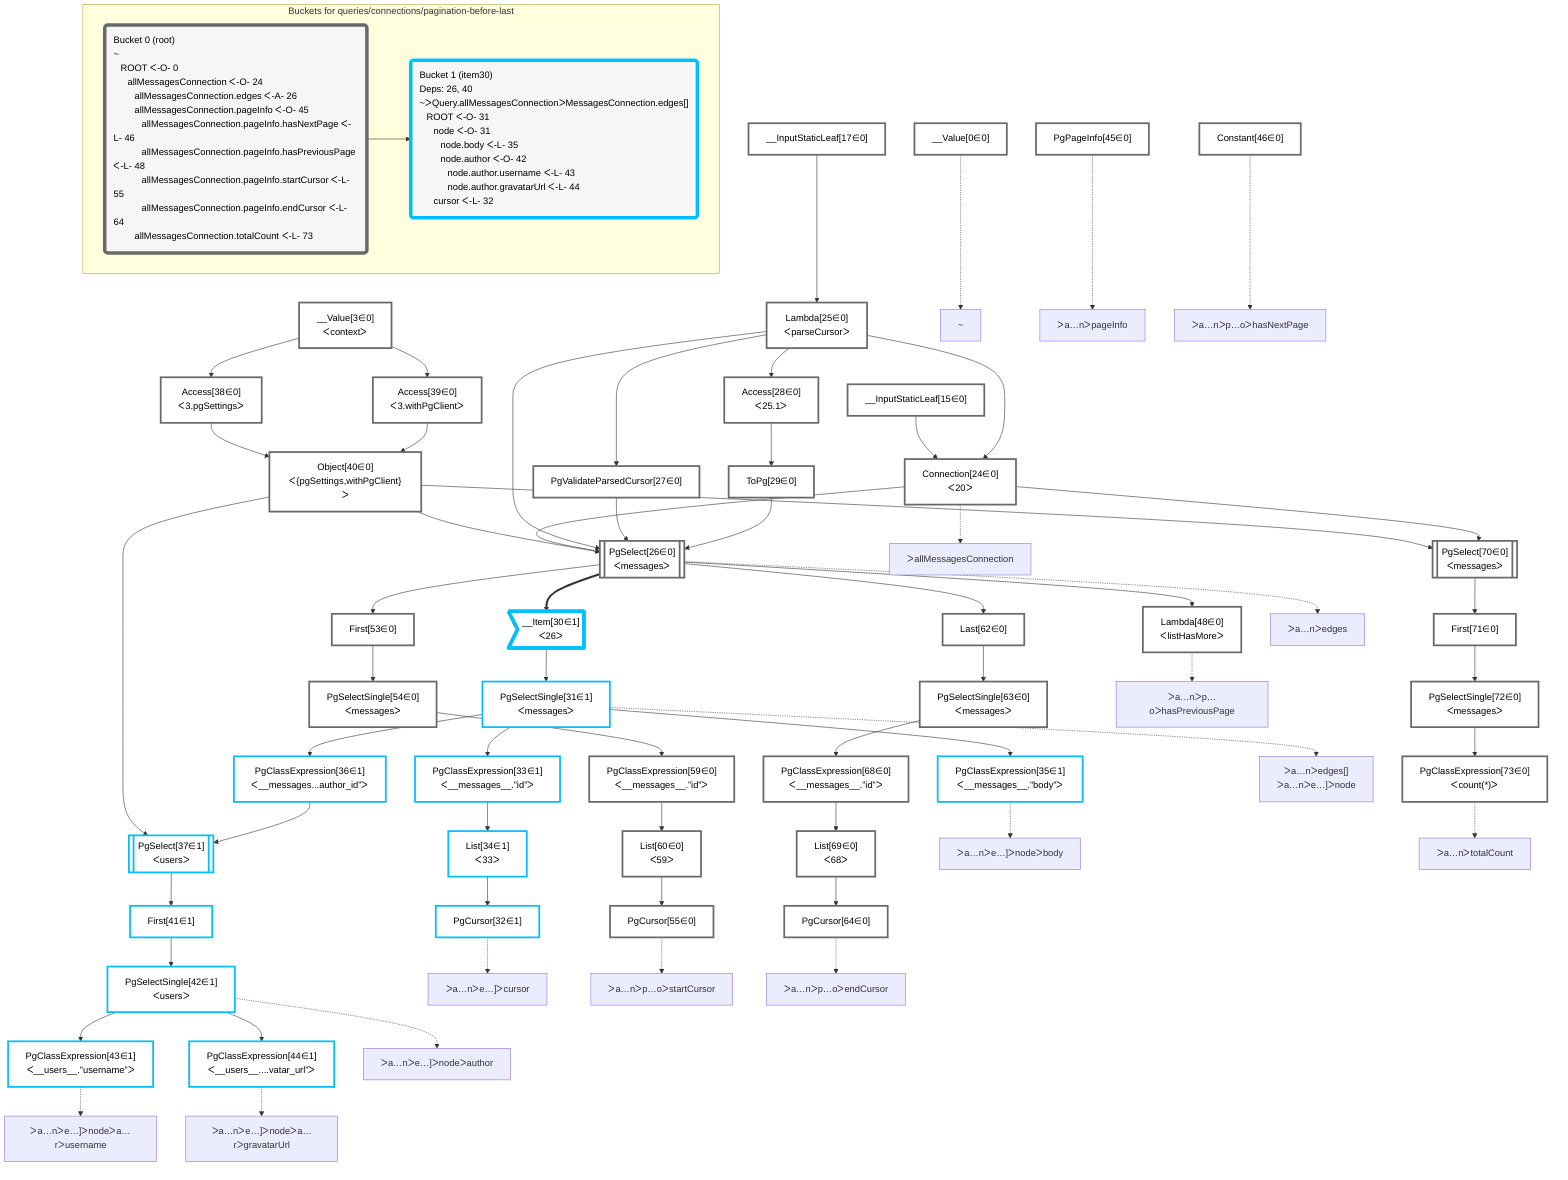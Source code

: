 graph TD
    classDef path fill:#eee,stroke:#000,color:#000
    classDef plan fill:#fff,stroke-width:3px,color:#000
    classDef itemplan fill:#fff,stroke-width:6px,color:#000
    classDef sideeffectplan fill:#f00,stroke-width:6px,color:#000
    classDef bucket fill:#f6f6f6,color:#000,stroke-width:6px,text-align:left


    %% define plans
    __Value0["__Value[0∈0]"]:::plan
    __Value3["__Value[3∈0]<br />ᐸcontextᐳ"]:::plan
    __InputStaticLeaf15["__InputStaticLeaf[15∈0]"]:::plan
    __InputStaticLeaf17["__InputStaticLeaf[17∈0]"]:::plan
    Access38["Access[38∈0]<br />ᐸ3.pgSettingsᐳ"]:::plan
    Access39["Access[39∈0]<br />ᐸ3.withPgClientᐳ"]:::plan
    Object40["Object[40∈0]<br />ᐸ{pgSettings,withPgClient}ᐳ"]:::plan
    Lambda25["Lambda[25∈0]<br />ᐸparseCursorᐳ"]:::plan
    Connection24["Connection[24∈0]<br />ᐸ20ᐳ"]:::plan
    PgValidateParsedCursor27["PgValidateParsedCursor[27∈0]"]:::plan
    Access28["Access[28∈0]<br />ᐸ25.1ᐳ"]:::plan
    ToPg29["ToPg[29∈0]"]:::plan
    PgSelect26[["PgSelect[26∈0]<br />ᐸmessagesᐳ"]]:::plan
    __Item30>"__Item[30∈1]<br />ᐸ26ᐳ"]:::itemplan
    PgSelectSingle31["PgSelectSingle[31∈1]<br />ᐸmessagesᐳ"]:::plan
    PgClassExpression33["PgClassExpression[33∈1]<br />ᐸ__messages__.”id”ᐳ"]:::plan
    List34["List[34∈1]<br />ᐸ33ᐳ"]:::plan
    PgCursor32["PgCursor[32∈1]"]:::plan
    PgClassExpression35["PgClassExpression[35∈1]<br />ᐸ__messages__.”body”ᐳ"]:::plan
    PgClassExpression36["PgClassExpression[36∈1]<br />ᐸ__messages...author_id”ᐳ"]:::plan
    PgSelect37[["PgSelect[37∈1]<br />ᐸusersᐳ"]]:::plan
    First41["First[41∈1]"]:::plan
    PgSelectSingle42["PgSelectSingle[42∈1]<br />ᐸusersᐳ"]:::plan
    PgClassExpression43["PgClassExpression[43∈1]<br />ᐸ__users__.”username”ᐳ"]:::plan
    PgClassExpression44["PgClassExpression[44∈1]<br />ᐸ__users__....vatar_url”ᐳ"]:::plan
    PgPageInfo45["PgPageInfo[45∈0]"]:::plan
    Constant46["Constant[46∈0]"]:::plan
    Lambda48["Lambda[48∈0]<br />ᐸlistHasMoreᐳ"]:::plan
    First53["First[53∈0]"]:::plan
    PgSelectSingle54["PgSelectSingle[54∈0]<br />ᐸmessagesᐳ"]:::plan
    PgClassExpression59["PgClassExpression[59∈0]<br />ᐸ__messages__.”id”ᐳ"]:::plan
    List60["List[60∈0]<br />ᐸ59ᐳ"]:::plan
    PgCursor55["PgCursor[55∈0]"]:::plan
    Last62["Last[62∈0]"]:::plan
    PgSelectSingle63["PgSelectSingle[63∈0]<br />ᐸmessagesᐳ"]:::plan
    PgClassExpression68["PgClassExpression[68∈0]<br />ᐸ__messages__.”id”ᐳ"]:::plan
    List69["List[69∈0]<br />ᐸ68ᐳ"]:::plan
    PgCursor64["PgCursor[64∈0]"]:::plan
    PgSelect70[["PgSelect[70∈0]<br />ᐸmessagesᐳ"]]:::plan
    First71["First[71∈0]"]:::plan
    PgSelectSingle72["PgSelectSingle[72∈0]<br />ᐸmessagesᐳ"]:::plan
    PgClassExpression73["PgClassExpression[73∈0]<br />ᐸcount(*)ᐳ"]:::plan

    %% plan dependencies
    __Value3 --> Access38
    __Value3 --> Access39
    Access38 & Access39 --> Object40
    __InputStaticLeaf17 --> Lambda25
    __InputStaticLeaf15 & Lambda25 --> Connection24
    Lambda25 --> PgValidateParsedCursor27
    Lambda25 --> Access28
    Access28 --> ToPg29
    Object40 & Connection24 & Lambda25 & PgValidateParsedCursor27 & ToPg29 --> PgSelect26
    PgSelect26 ==> __Item30
    __Item30 --> PgSelectSingle31
    PgSelectSingle31 --> PgClassExpression33
    PgClassExpression33 --> List34
    List34 --> PgCursor32
    PgSelectSingle31 --> PgClassExpression35
    PgSelectSingle31 --> PgClassExpression36
    Object40 & PgClassExpression36 --> PgSelect37
    PgSelect37 --> First41
    First41 --> PgSelectSingle42
    PgSelectSingle42 --> PgClassExpression43
    PgSelectSingle42 --> PgClassExpression44
    PgSelect26 --> Lambda48
    PgSelect26 --> First53
    First53 --> PgSelectSingle54
    PgSelectSingle54 --> PgClassExpression59
    PgClassExpression59 --> List60
    List60 --> PgCursor55
    PgSelect26 --> Last62
    Last62 --> PgSelectSingle63
    PgSelectSingle63 --> PgClassExpression68
    PgClassExpression68 --> List69
    List69 --> PgCursor64
    Object40 & Connection24 --> PgSelect70
    PgSelect70 --> First71
    First71 --> PgSelectSingle72
    PgSelectSingle72 --> PgClassExpression73

    %% plan-to-path relationships
    P0["~"]
    __Value0 -.-> P0
    P24["ᐳallMessagesConnection"]
    Connection24 -.-> P24
    P26["ᐳa…nᐳedges"]
    PgSelect26 -.-> P26
    P31["ᐳa…nᐳedges[]<br />ᐳa…nᐳe…]ᐳnode"]
    PgSelectSingle31 -.-> P31
    P32["ᐳa…nᐳe…]ᐳcursor"]
    PgCursor32 -.-> P32
    P35["ᐳa…nᐳe…]ᐳnodeᐳbody"]
    PgClassExpression35 -.-> P35
    P42["ᐳa…nᐳe…]ᐳnodeᐳauthor"]
    PgSelectSingle42 -.-> P42
    P43["ᐳa…nᐳe…]ᐳnodeᐳa…rᐳusername"]
    PgClassExpression43 -.-> P43
    P44["ᐳa…nᐳe…]ᐳnodeᐳa…rᐳgravatarUrl"]
    PgClassExpression44 -.-> P44
    P45["ᐳa…nᐳpageInfo"]
    PgPageInfo45 -.-> P45
    P46["ᐳa…nᐳp…oᐳhasNextPage"]
    Constant46 -.-> P46
    P48["ᐳa…nᐳp…oᐳhasPreviousPage"]
    Lambda48 -.-> P48
    P55["ᐳa…nᐳp…oᐳstartCursor"]
    PgCursor55 -.-> P55
    P64["ᐳa…nᐳp…oᐳendCursor"]
    PgCursor64 -.-> P64
    P73["ᐳa…nᐳtotalCount"]
    PgClassExpression73 -.-> P73

    subgraph "Buckets for queries/connections/pagination-before-last"
    Bucket0("Bucket 0 (root)<br />~<br />⠀ROOT ᐸ-O- 0<br />⠀⠀allMessagesConnection ᐸ-O- 24<br />⠀⠀⠀allMessagesConnection.edges ᐸ-A- 26<br />⠀⠀⠀allMessagesConnection.pageInfo ᐸ-O- 45<br />⠀⠀⠀⠀allMessagesConnection.pageInfo.hasNextPage ᐸ-L- 46<br />⠀⠀⠀⠀allMessagesConnection.pageInfo.hasPreviousPage ᐸ-L- 48<br />⠀⠀⠀⠀allMessagesConnection.pageInfo.startCursor ᐸ-L- 55<br />⠀⠀⠀⠀allMessagesConnection.pageInfo.endCursor ᐸ-L- 64<br />⠀⠀⠀allMessagesConnection.totalCount ᐸ-L- 73"):::bucket
    classDef bucket0 stroke:#696969
    class Bucket0,__Value0,__Value3,__InputStaticLeaf15,__InputStaticLeaf17,Connection24,Lambda25,PgSelect26,PgValidateParsedCursor27,Access28,ToPg29,Access38,Access39,Object40,PgPageInfo45,Constant46,Lambda48,First53,PgSelectSingle54,PgCursor55,PgClassExpression59,List60,Last62,PgSelectSingle63,PgCursor64,PgClassExpression68,List69,PgSelect70,First71,PgSelectSingle72,PgClassExpression73 bucket0
    Bucket1("Bucket 1 (item30)<br />Deps: 26, 40<br />~ᐳQuery.allMessagesConnectionᐳMessagesConnection.edges[]<br />⠀ROOT ᐸ-O- 31<br />⠀⠀node ᐸ-O- 31<br />⠀⠀⠀node.body ᐸ-L- 35<br />⠀⠀⠀node.author ᐸ-O- 42<br />⠀⠀⠀⠀node.author.username ᐸ-L- 43<br />⠀⠀⠀⠀node.author.gravatarUrl ᐸ-L- 44<br />⠀⠀cursor ᐸ-L- 32"):::bucket
    classDef bucket1 stroke:#00bfff
    class Bucket1,__Item30,PgSelectSingle31,PgCursor32,PgClassExpression33,List34,PgClassExpression35,PgClassExpression36,PgSelect37,First41,PgSelectSingle42,PgClassExpression43,PgClassExpression44 bucket1
    Bucket0 --> Bucket1
    end